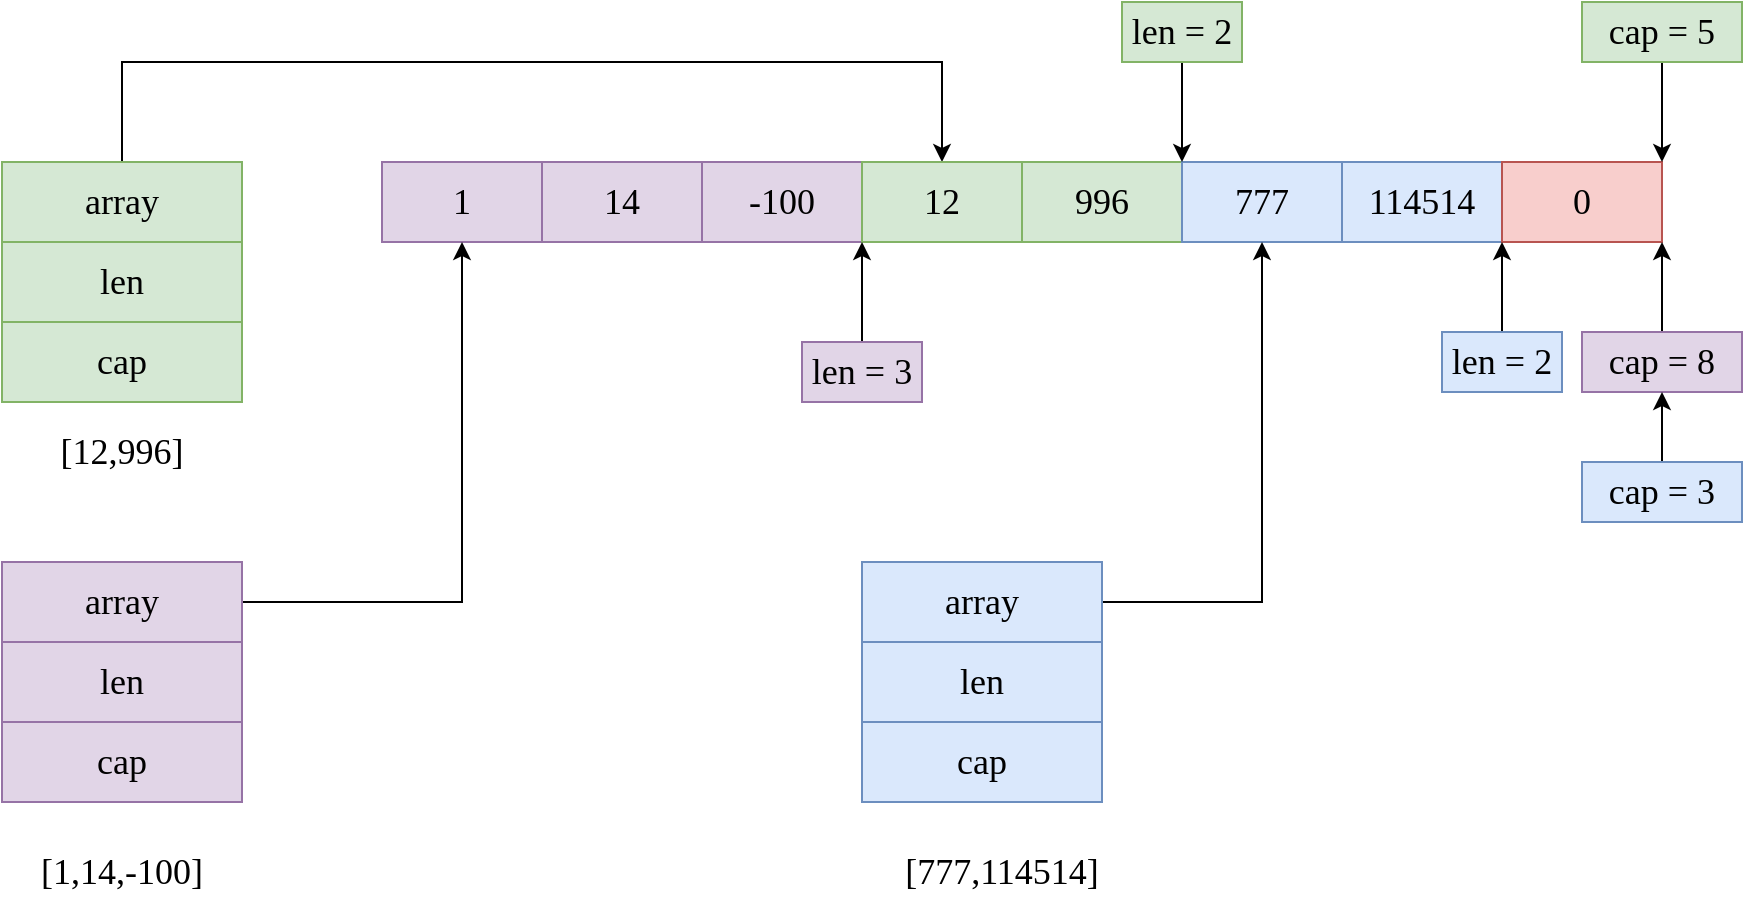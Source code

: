 <mxfile version="20.2.3" type="device"><diagram id="lJVbOKZd7KtvHvoC0Rt5" name="第 1 页"><mxGraphModel dx="1102" dy="852" grid="1" gridSize="10" guides="1" tooltips="1" connect="1" arrows="1" fold="1" page="1" pageScale="1" pageWidth="827" pageHeight="1169" math="0" shadow="0"><root><mxCell id="0"/><mxCell id="1" parent="0"/><mxCell id="K67Ys3auRjrtg_lJS9id-21" style="edgeStyle=orthogonalEdgeStyle;rounded=0;orthogonalLoop=1;jettySize=auto;html=1;fontFamily=Comic Sans MS;fontSize=18;" edge="1" parent="1" source="K67Ys3auRjrtg_lJS9id-2" target="K67Ys3auRjrtg_lJS9id-8"><mxGeometry relative="1" as="geometry"><Array as="points"><mxPoint x="270" y="150"/><mxPoint x="680" y="150"/></Array></mxGeometry></mxCell><mxCell id="K67Ys3auRjrtg_lJS9id-2" value="array" style="rounded=0;whiteSpace=wrap;html=1;fontSize=18;fontFamily=Comic Sans MS;fillColor=#d5e8d4;strokeColor=#82b366;" vertex="1" parent="1"><mxGeometry x="210" y="200" width="120" height="40" as="geometry"/></mxCell><mxCell id="K67Ys3auRjrtg_lJS9id-3" value="len" style="rounded=0;whiteSpace=wrap;html=1;fontSize=18;fontFamily=Comic Sans MS;fillColor=#d5e8d4;strokeColor=#82b366;" vertex="1" parent="1"><mxGeometry x="210" y="240" width="120" height="40" as="geometry"/></mxCell><mxCell id="K67Ys3auRjrtg_lJS9id-4" value="cap" style="rounded=0;whiteSpace=wrap;html=1;fontSize=18;fontFamily=Comic Sans MS;fillColor=#d5e8d4;strokeColor=#82b366;" vertex="1" parent="1"><mxGeometry x="210" y="280" width="120" height="40" as="geometry"/></mxCell><mxCell id="K67Ys3auRjrtg_lJS9id-5" value="1" style="rounded=0;whiteSpace=wrap;html=1;fontFamily=Comic Sans MS;fontSize=18;fillColor=#e1d5e7;strokeColor=#9673a6;" vertex="1" parent="1"><mxGeometry x="400" y="200" width="80" height="40" as="geometry"/></mxCell><mxCell id="K67Ys3auRjrtg_lJS9id-6" value="14" style="rounded=0;whiteSpace=wrap;html=1;fontFamily=Comic Sans MS;fontSize=18;fillColor=#e1d5e7;strokeColor=#9673a6;" vertex="1" parent="1"><mxGeometry x="480" y="200" width="80" height="40" as="geometry"/></mxCell><mxCell id="K67Ys3auRjrtg_lJS9id-7" value="-100" style="rounded=0;whiteSpace=wrap;html=1;fontFamily=Comic Sans MS;fontSize=18;fillColor=#e1d5e7;strokeColor=#9673a6;" vertex="1" parent="1"><mxGeometry x="560" y="200" width="80" height="40" as="geometry"/></mxCell><mxCell id="K67Ys3auRjrtg_lJS9id-8" value="12" style="rounded=0;whiteSpace=wrap;html=1;fontFamily=Comic Sans MS;fontSize=18;fillColor=#d5e8d4;strokeColor=#82b366;" vertex="1" parent="1"><mxGeometry x="640" y="200" width="80" height="40" as="geometry"/></mxCell><mxCell id="K67Ys3auRjrtg_lJS9id-9" value="996" style="rounded=0;whiteSpace=wrap;html=1;fontFamily=Comic Sans MS;fontSize=18;fillColor=#d5e8d4;strokeColor=#82b366;" vertex="1" parent="1"><mxGeometry x="720" y="200" width="80" height="40" as="geometry"/></mxCell><mxCell id="K67Ys3auRjrtg_lJS9id-10" value="777" style="rounded=0;whiteSpace=wrap;html=1;fontFamily=Comic Sans MS;fontSize=18;fillColor=#dae8fc;strokeColor=#6c8ebf;" vertex="1" parent="1"><mxGeometry x="800" y="200" width="80" height="40" as="geometry"/></mxCell><mxCell id="K67Ys3auRjrtg_lJS9id-11" value="114514" style="rounded=0;whiteSpace=wrap;html=1;fontFamily=Comic Sans MS;fontSize=18;fillColor=#dae8fc;strokeColor=#6c8ebf;" vertex="1" parent="1"><mxGeometry x="880" y="200" width="80" height="40" as="geometry"/></mxCell><mxCell id="K67Ys3auRjrtg_lJS9id-12" value="0" style="rounded=0;whiteSpace=wrap;html=1;fontFamily=Comic Sans MS;fontSize=18;fillColor=#f8cecc;strokeColor=#b85450;" vertex="1" parent="1"><mxGeometry x="960" y="200" width="80" height="40" as="geometry"/></mxCell><mxCell id="K67Ys3auRjrtg_lJS9id-20" style="edgeStyle=orthogonalEdgeStyle;rounded=0;orthogonalLoop=1;jettySize=auto;html=1;entryX=1;entryY=0;entryDx=0;entryDy=0;fontFamily=Comic Sans MS;fontSize=18;" edge="1" parent="1" source="K67Ys3auRjrtg_lJS9id-14" target="K67Ys3auRjrtg_lJS9id-9"><mxGeometry relative="1" as="geometry"/></mxCell><mxCell id="K67Ys3auRjrtg_lJS9id-14" value="len = 2" style="text;html=1;strokeColor=#82b366;fillColor=#d5e8d4;align=center;verticalAlign=middle;whiteSpace=wrap;rounded=0;fontFamily=Comic Sans MS;fontSize=18;" vertex="1" parent="1"><mxGeometry x="770" y="120" width="60" height="30" as="geometry"/></mxCell><mxCell id="K67Ys3auRjrtg_lJS9id-15" value="" style="edgeStyle=orthogonalEdgeStyle;rounded=0;orthogonalLoop=1;jettySize=auto;html=1;fontFamily=Comic Sans MS;fontSize=18;entryX=1;entryY=0;entryDx=0;entryDy=0;" edge="1" parent="1" source="K67Ys3auRjrtg_lJS9id-16" target="K67Ys3auRjrtg_lJS9id-12"><mxGeometry relative="1" as="geometry"/></mxCell><mxCell id="K67Ys3auRjrtg_lJS9id-16" value="cap = 5" style="text;html=1;strokeColor=#82b366;fillColor=#d5e8d4;align=center;verticalAlign=middle;whiteSpace=wrap;rounded=0;fontFamily=Comic Sans MS;fontSize=18;" vertex="1" parent="1"><mxGeometry x="1000" y="120" width="80" height="30" as="geometry"/></mxCell><mxCell id="K67Ys3auRjrtg_lJS9id-25" style="edgeStyle=orthogonalEdgeStyle;rounded=0;orthogonalLoop=1;jettySize=auto;html=1;entryX=0.5;entryY=1;entryDx=0;entryDy=0;fontFamily=Comic Sans MS;fontSize=18;" edge="1" parent="1" source="K67Ys3auRjrtg_lJS9id-22" target="K67Ys3auRjrtg_lJS9id-5"><mxGeometry relative="1" as="geometry"/></mxCell><mxCell id="K67Ys3auRjrtg_lJS9id-22" value="array" style="rounded=0;whiteSpace=wrap;html=1;fontSize=18;fontFamily=Comic Sans MS;fillColor=#e1d5e7;strokeColor=#9673a6;" vertex="1" parent="1"><mxGeometry x="210" y="400" width="120" height="40" as="geometry"/></mxCell><mxCell id="K67Ys3auRjrtg_lJS9id-23" value="len" style="rounded=0;whiteSpace=wrap;html=1;fontSize=18;fontFamily=Comic Sans MS;fillColor=#e1d5e7;strokeColor=#9673a6;" vertex="1" parent="1"><mxGeometry x="210" y="440" width="120" height="40" as="geometry"/></mxCell><mxCell id="K67Ys3auRjrtg_lJS9id-24" value="cap" style="rounded=0;whiteSpace=wrap;html=1;fontSize=18;fontFamily=Comic Sans MS;fillColor=#e1d5e7;strokeColor=#9673a6;" vertex="1" parent="1"><mxGeometry x="210" y="480" width="120" height="40" as="geometry"/></mxCell><mxCell id="K67Ys3auRjrtg_lJS9id-27" value="" style="edgeStyle=orthogonalEdgeStyle;rounded=0;orthogonalLoop=1;jettySize=auto;html=1;fontFamily=Comic Sans MS;fontSize=18;" edge="1" parent="1" source="K67Ys3auRjrtg_lJS9id-26" target="K67Ys3auRjrtg_lJS9id-8"><mxGeometry relative="1" as="geometry"><Array as="points"><mxPoint x="640" y="250"/><mxPoint x="640" y="250"/></Array></mxGeometry></mxCell><mxCell id="K67Ys3auRjrtg_lJS9id-26" value="len = 3" style="text;html=1;strokeColor=#9673a6;fillColor=#e1d5e7;align=center;verticalAlign=middle;whiteSpace=wrap;rounded=0;fontFamily=Comic Sans MS;fontSize=18;" vertex="1" parent="1"><mxGeometry x="610" y="290" width="60" height="30" as="geometry"/></mxCell><mxCell id="K67Ys3auRjrtg_lJS9id-31" value="" style="edgeStyle=orthogonalEdgeStyle;rounded=0;orthogonalLoop=1;jettySize=auto;html=1;fontFamily=Comic Sans MS;fontSize=18;entryX=1;entryY=1;entryDx=0;entryDy=0;" edge="1" parent="1" source="K67Ys3auRjrtg_lJS9id-28" target="K67Ys3auRjrtg_lJS9id-12"><mxGeometry relative="1" as="geometry"><mxPoint x="1040" y="250" as="targetPoint"/><Array as="points"/></mxGeometry></mxCell><mxCell id="K67Ys3auRjrtg_lJS9id-28" value="cap = 8" style="text;html=1;strokeColor=#9673a6;fillColor=#e1d5e7;align=center;verticalAlign=middle;whiteSpace=wrap;rounded=0;fontFamily=Comic Sans MS;fontSize=18;" vertex="1" parent="1"><mxGeometry x="1000" y="285" width="80" height="30" as="geometry"/></mxCell><mxCell id="K67Ys3auRjrtg_lJS9id-35" style="edgeStyle=orthogonalEdgeStyle;rounded=0;orthogonalLoop=1;jettySize=auto;html=1;entryX=0.5;entryY=1;entryDx=0;entryDy=0;fontFamily=Comic Sans MS;fontSize=18;" edge="1" parent="1" source="K67Ys3auRjrtg_lJS9id-32" target="K67Ys3auRjrtg_lJS9id-10"><mxGeometry relative="1" as="geometry"/></mxCell><mxCell id="K67Ys3auRjrtg_lJS9id-32" value="array" style="rounded=0;whiteSpace=wrap;html=1;fontSize=18;fontFamily=Comic Sans MS;fillColor=#dae8fc;strokeColor=#6c8ebf;" vertex="1" parent="1"><mxGeometry x="640" y="400" width="120" height="40" as="geometry"/></mxCell><mxCell id="K67Ys3auRjrtg_lJS9id-33" value="len" style="rounded=0;whiteSpace=wrap;html=1;fontSize=18;fontFamily=Comic Sans MS;fillColor=#dae8fc;strokeColor=#6c8ebf;" vertex="1" parent="1"><mxGeometry x="640" y="440" width="120" height="40" as="geometry"/></mxCell><mxCell id="K67Ys3auRjrtg_lJS9id-34" value="cap" style="rounded=0;whiteSpace=wrap;html=1;fontSize=18;fontFamily=Comic Sans MS;fillColor=#dae8fc;strokeColor=#6c8ebf;" vertex="1" parent="1"><mxGeometry x="640" y="480" width="120" height="40" as="geometry"/></mxCell><mxCell id="K67Ys3auRjrtg_lJS9id-37" value="" style="edgeStyle=orthogonalEdgeStyle;rounded=0;orthogonalLoop=1;jettySize=auto;html=1;fontFamily=Comic Sans MS;fontSize=18;entryX=0;entryY=1;entryDx=0;entryDy=0;" edge="1" parent="1" source="K67Ys3auRjrtg_lJS9id-36" target="K67Ys3auRjrtg_lJS9id-12"><mxGeometry relative="1" as="geometry"/></mxCell><mxCell id="K67Ys3auRjrtg_lJS9id-36" value="len = 2" style="text;html=1;strokeColor=#6c8ebf;fillColor=#dae8fc;align=center;verticalAlign=middle;whiteSpace=wrap;rounded=0;fontFamily=Comic Sans MS;fontSize=18;" vertex="1" parent="1"><mxGeometry x="930" y="285" width="60" height="30" as="geometry"/></mxCell><mxCell id="K67Ys3auRjrtg_lJS9id-39" value="" style="edgeStyle=orthogonalEdgeStyle;rounded=0;orthogonalLoop=1;jettySize=auto;html=1;fontFamily=Comic Sans MS;fontSize=18;" edge="1" parent="1" source="K67Ys3auRjrtg_lJS9id-38" target="K67Ys3auRjrtg_lJS9id-28"><mxGeometry relative="1" as="geometry"/></mxCell><mxCell id="K67Ys3auRjrtg_lJS9id-38" value="cap = 3" style="text;html=1;strokeColor=#6c8ebf;fillColor=#dae8fc;align=center;verticalAlign=middle;whiteSpace=wrap;rounded=0;fontFamily=Comic Sans MS;fontSize=18;" vertex="1" parent="1"><mxGeometry x="1000" y="350" width="80" height="30" as="geometry"/></mxCell><mxCell id="K67Ys3auRjrtg_lJS9id-40" value="[1,14,-100]" style="text;html=1;strokeColor=none;fillColor=none;align=center;verticalAlign=middle;whiteSpace=wrap;rounded=0;fontFamily=Comic Sans MS;fontSize=18;" vertex="1" parent="1"><mxGeometry x="240" y="540" width="60" height="30" as="geometry"/></mxCell><mxCell id="K67Ys3auRjrtg_lJS9id-41" value="[777,114514]" style="text;html=1;strokeColor=none;fillColor=none;align=center;verticalAlign=middle;whiteSpace=wrap;rounded=0;fontFamily=Comic Sans MS;fontSize=18;" vertex="1" parent="1"><mxGeometry x="680" y="540" width="60" height="30" as="geometry"/></mxCell><mxCell id="K67Ys3auRjrtg_lJS9id-42" value="[12,996]" style="text;html=1;strokeColor=none;fillColor=none;align=center;verticalAlign=middle;whiteSpace=wrap;rounded=0;fontFamily=Comic Sans MS;fontSize=18;" vertex="1" parent="1"><mxGeometry x="240" y="330" width="60" height="30" as="geometry"/></mxCell></root></mxGraphModel></diagram></mxfile>